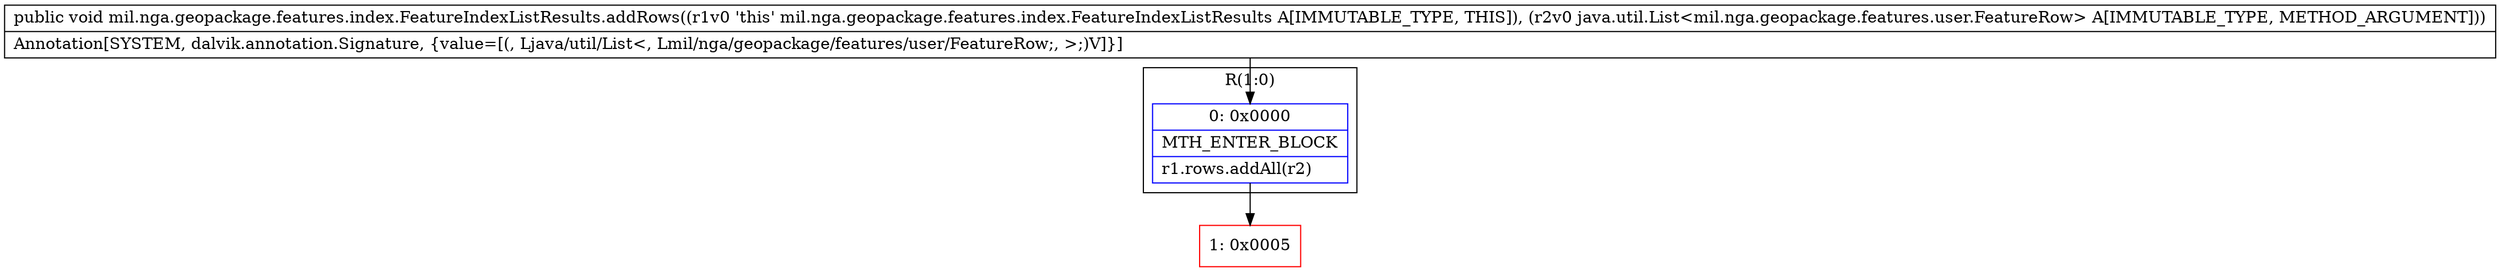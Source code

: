 digraph "CFG formil.nga.geopackage.features.index.FeatureIndexListResults.addRows(Ljava\/util\/List;)V" {
subgraph cluster_Region_1250383509 {
label = "R(1:0)";
node [shape=record,color=blue];
Node_0 [shape=record,label="{0\:\ 0x0000|MTH_ENTER_BLOCK\l|r1.rows.addAll(r2)\l}"];
}
Node_1 [shape=record,color=red,label="{1\:\ 0x0005}"];
MethodNode[shape=record,label="{public void mil.nga.geopackage.features.index.FeatureIndexListResults.addRows((r1v0 'this' mil.nga.geopackage.features.index.FeatureIndexListResults A[IMMUTABLE_TYPE, THIS]), (r2v0 java.util.List\<mil.nga.geopackage.features.user.FeatureRow\> A[IMMUTABLE_TYPE, METHOD_ARGUMENT]))  | Annotation[SYSTEM, dalvik.annotation.Signature, \{value=[(, Ljava\/util\/List\<, Lmil\/nga\/geopackage\/features\/user\/FeatureRow;, \>;)V]\}]\l}"];
MethodNode -> Node_0;
Node_0 -> Node_1;
}

